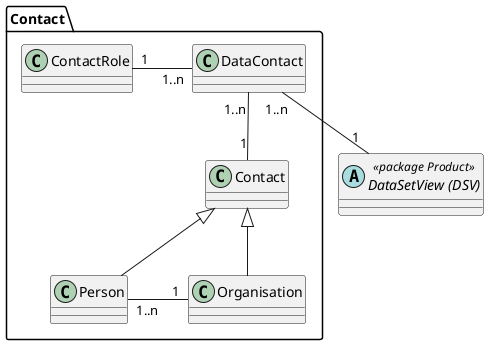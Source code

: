 @startuml
abstract class "DataSetView (DSV)" as dsv << package Product >>

package Contact {
	class "ContactRole" as cr
    class "DataContact" as dc
    class "Contact" as con
    class "Person" as pers
    class "Organisation" as org
}

dsv "1" -up- "1..n" dc
cr "1 " -right- "1..n" dc : "       "
dc "1..n" -- "1" con

con <|-- pers
con <|-- org

pers "1..n" -right- "  1" org : "       "
@enduml